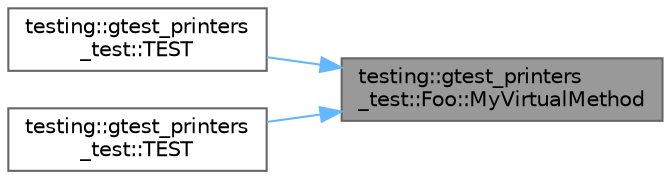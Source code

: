 digraph "testing::gtest_printers_test::Foo::MyVirtualMethod"
{
 // LATEX_PDF_SIZE
  bgcolor="transparent";
  edge [fontname=Helvetica,fontsize=10,labelfontname=Helvetica,labelfontsize=10];
  node [fontname=Helvetica,fontsize=10,shape=box,height=0.2,width=0.4];
  rankdir="RL";
  Node1 [id="Node000001",label="testing::gtest_printers\l_test::Foo::MyVirtualMethod",height=0.2,width=0.4,color="gray40", fillcolor="grey60", style="filled", fontcolor="black",tooltip=" "];
  Node1 -> Node2 [id="edge1_Node000001_Node000002",dir="back",color="steelblue1",style="solid",tooltip=" "];
  Node2 [id="Node000002",label="testing::gtest_printers\l_test::TEST",height=0.2,width=0.4,color="grey40", fillcolor="white", style="filled",URL="$namespacetesting_1_1gtest__printers__test.html#a9d998b210890d3d7e085d01c457f650f",tooltip=" "];
  Node1 -> Node3 [id="edge2_Node000001_Node000003",dir="back",color="steelblue1",style="solid",tooltip=" "];
  Node3 [id="Node000003",label="testing::gtest_printers\l_test::TEST",height=0.2,width=0.4,color="grey40", fillcolor="white", style="filled",URL="$namespacetesting_1_1gtest__printers__test.html#a88f9089e0b19be4bda74a953d6a47d7b",tooltip=" "];
}
